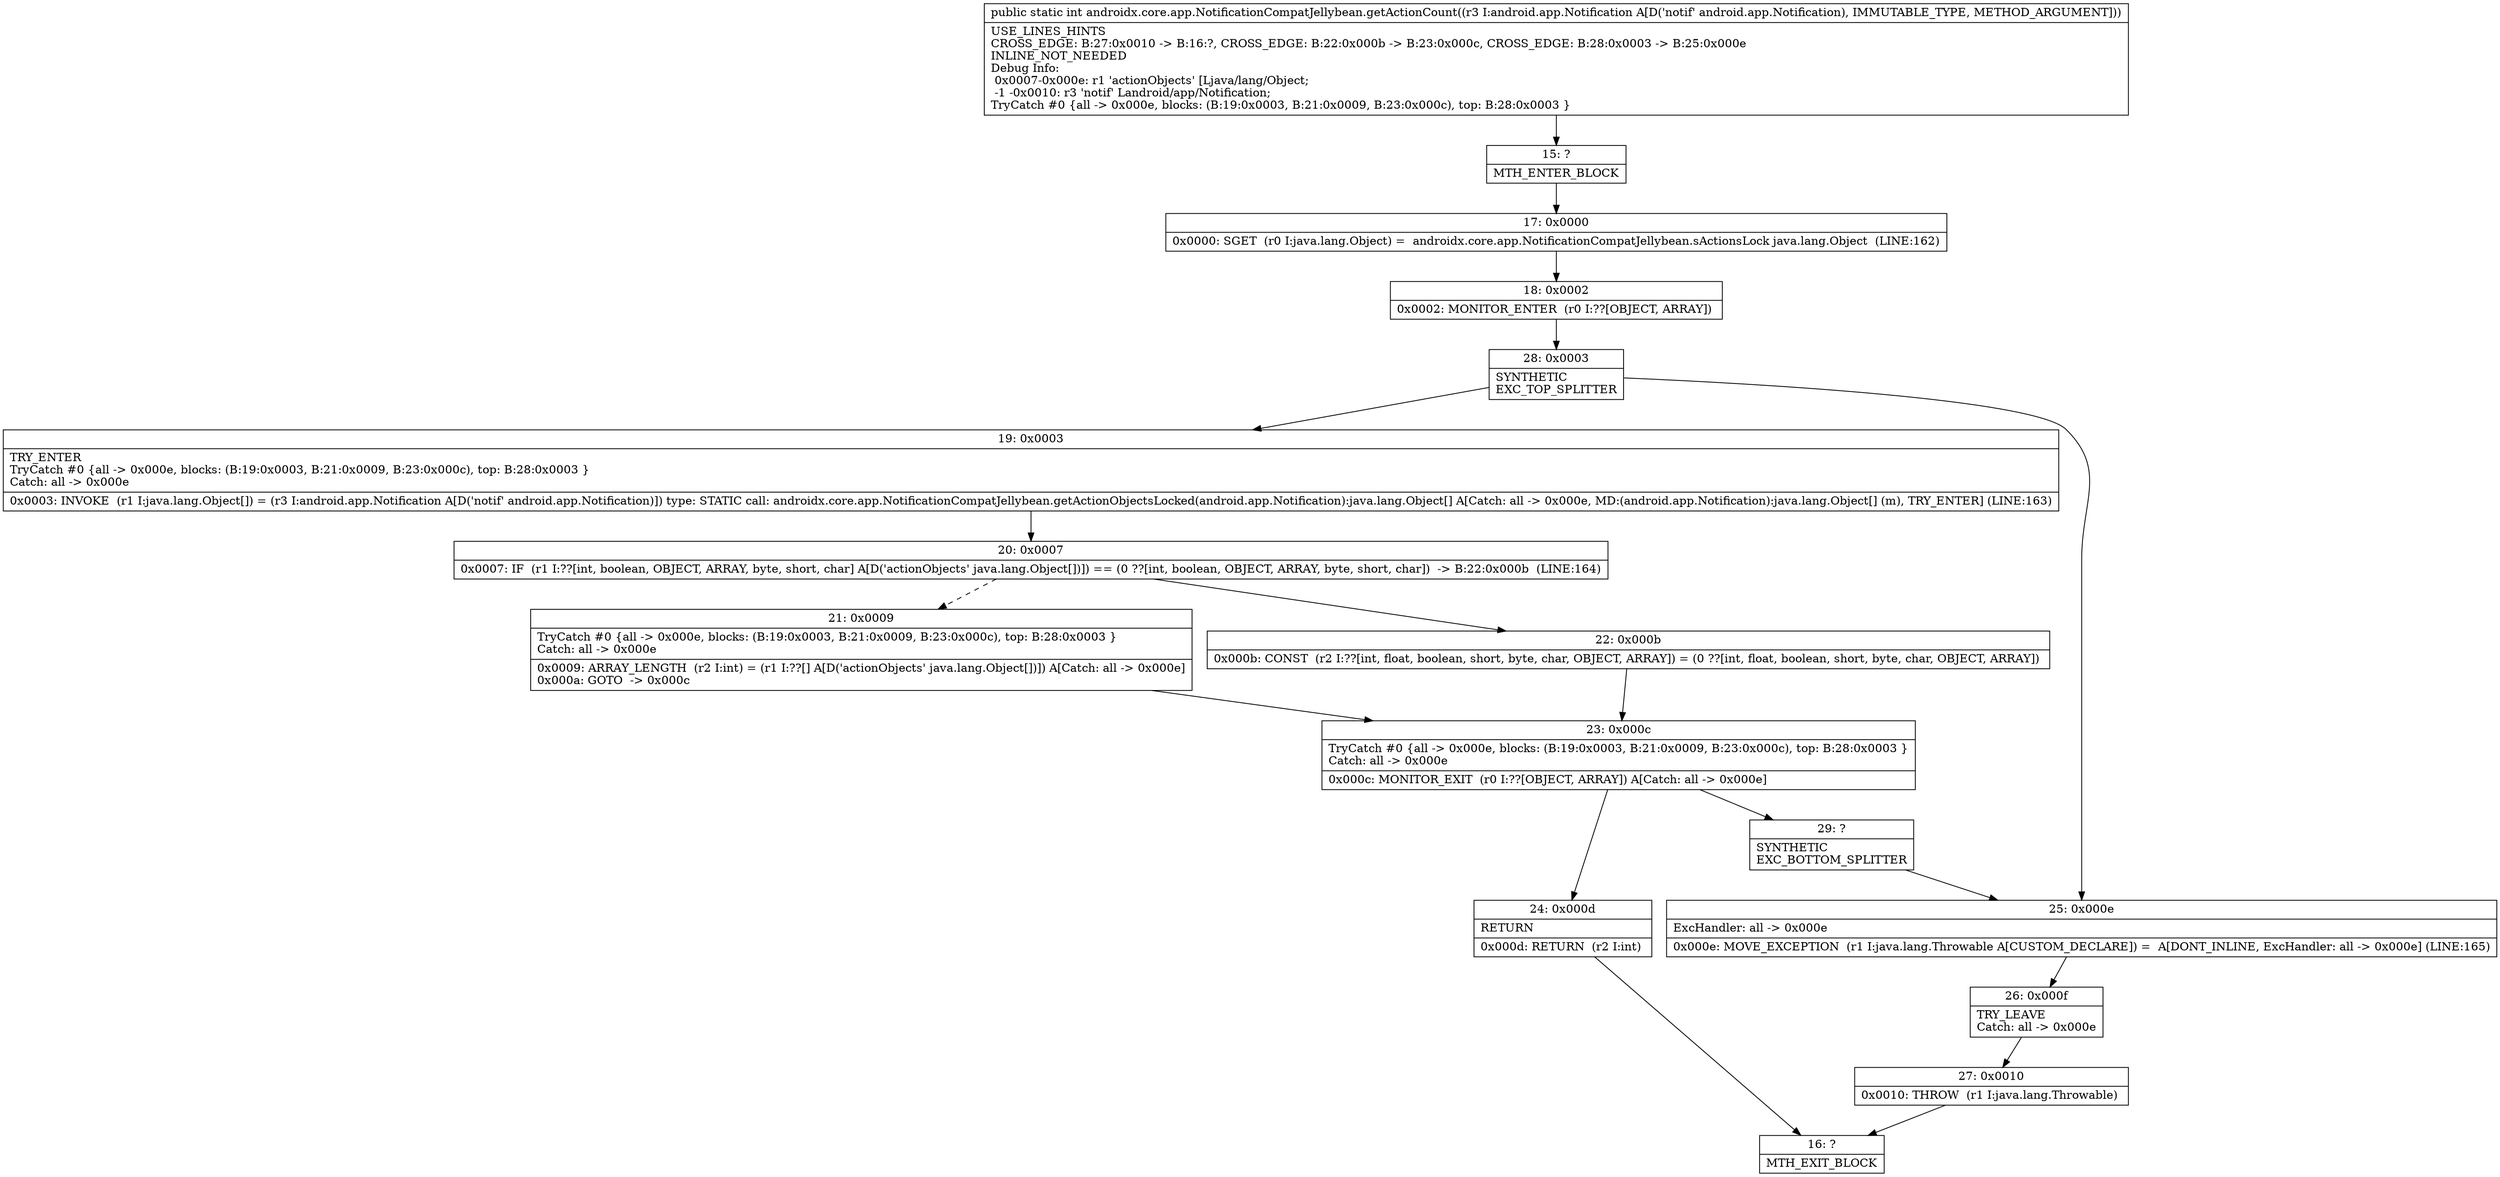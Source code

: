 digraph "CFG forandroidx.core.app.NotificationCompatJellybean.getActionCount(Landroid\/app\/Notification;)I" {
Node_15 [shape=record,label="{15\:\ ?|MTH_ENTER_BLOCK\l}"];
Node_17 [shape=record,label="{17\:\ 0x0000|0x0000: SGET  (r0 I:java.lang.Object) =  androidx.core.app.NotificationCompatJellybean.sActionsLock java.lang.Object  (LINE:162)\l}"];
Node_18 [shape=record,label="{18\:\ 0x0002|0x0002: MONITOR_ENTER  (r0 I:??[OBJECT, ARRAY]) \l}"];
Node_28 [shape=record,label="{28\:\ 0x0003|SYNTHETIC\lEXC_TOP_SPLITTER\l}"];
Node_19 [shape=record,label="{19\:\ 0x0003|TRY_ENTER\lTryCatch #0 \{all \-\> 0x000e, blocks: (B:19:0x0003, B:21:0x0009, B:23:0x000c), top: B:28:0x0003 \}\lCatch: all \-\> 0x000e\l|0x0003: INVOKE  (r1 I:java.lang.Object[]) = (r3 I:android.app.Notification A[D('notif' android.app.Notification)]) type: STATIC call: androidx.core.app.NotificationCompatJellybean.getActionObjectsLocked(android.app.Notification):java.lang.Object[] A[Catch: all \-\> 0x000e, MD:(android.app.Notification):java.lang.Object[] (m), TRY_ENTER] (LINE:163)\l}"];
Node_20 [shape=record,label="{20\:\ 0x0007|0x0007: IF  (r1 I:??[int, boolean, OBJECT, ARRAY, byte, short, char] A[D('actionObjects' java.lang.Object[])]) == (0 ??[int, boolean, OBJECT, ARRAY, byte, short, char])  \-\> B:22:0x000b  (LINE:164)\l}"];
Node_21 [shape=record,label="{21\:\ 0x0009|TryCatch #0 \{all \-\> 0x000e, blocks: (B:19:0x0003, B:21:0x0009, B:23:0x000c), top: B:28:0x0003 \}\lCatch: all \-\> 0x000e\l|0x0009: ARRAY_LENGTH  (r2 I:int) = (r1 I:??[] A[D('actionObjects' java.lang.Object[])]) A[Catch: all \-\> 0x000e]\l0x000a: GOTO  \-\> 0x000c \l}"];
Node_23 [shape=record,label="{23\:\ 0x000c|TryCatch #0 \{all \-\> 0x000e, blocks: (B:19:0x0003, B:21:0x0009, B:23:0x000c), top: B:28:0x0003 \}\lCatch: all \-\> 0x000e\l|0x000c: MONITOR_EXIT  (r0 I:??[OBJECT, ARRAY]) A[Catch: all \-\> 0x000e]\l}"];
Node_24 [shape=record,label="{24\:\ 0x000d|RETURN\l|0x000d: RETURN  (r2 I:int) \l}"];
Node_16 [shape=record,label="{16\:\ ?|MTH_EXIT_BLOCK\l}"];
Node_29 [shape=record,label="{29\:\ ?|SYNTHETIC\lEXC_BOTTOM_SPLITTER\l}"];
Node_22 [shape=record,label="{22\:\ 0x000b|0x000b: CONST  (r2 I:??[int, float, boolean, short, byte, char, OBJECT, ARRAY]) = (0 ??[int, float, boolean, short, byte, char, OBJECT, ARRAY]) \l}"];
Node_25 [shape=record,label="{25\:\ 0x000e|ExcHandler: all \-\> 0x000e\l|0x000e: MOVE_EXCEPTION  (r1 I:java.lang.Throwable A[CUSTOM_DECLARE]) =  A[DONT_INLINE, ExcHandler: all \-\> 0x000e] (LINE:165)\l}"];
Node_26 [shape=record,label="{26\:\ 0x000f|TRY_LEAVE\lCatch: all \-\> 0x000e\l}"];
Node_27 [shape=record,label="{27\:\ 0x0010|0x0010: THROW  (r1 I:java.lang.Throwable) \l}"];
MethodNode[shape=record,label="{public static int androidx.core.app.NotificationCompatJellybean.getActionCount((r3 I:android.app.Notification A[D('notif' android.app.Notification), IMMUTABLE_TYPE, METHOD_ARGUMENT]))  | USE_LINES_HINTS\lCROSS_EDGE: B:27:0x0010 \-\> B:16:?, CROSS_EDGE: B:22:0x000b \-\> B:23:0x000c, CROSS_EDGE: B:28:0x0003 \-\> B:25:0x000e\lINLINE_NOT_NEEDED\lDebug Info:\l  0x0007\-0x000e: r1 'actionObjects' [Ljava\/lang\/Object;\l  \-1 \-0x0010: r3 'notif' Landroid\/app\/Notification;\lTryCatch #0 \{all \-\> 0x000e, blocks: (B:19:0x0003, B:21:0x0009, B:23:0x000c), top: B:28:0x0003 \}\l}"];
MethodNode -> Node_15;Node_15 -> Node_17;
Node_17 -> Node_18;
Node_18 -> Node_28;
Node_28 -> Node_19;
Node_28 -> Node_25;
Node_19 -> Node_20;
Node_20 -> Node_21[style=dashed];
Node_20 -> Node_22;
Node_21 -> Node_23;
Node_23 -> Node_24;
Node_23 -> Node_29;
Node_24 -> Node_16;
Node_29 -> Node_25;
Node_22 -> Node_23;
Node_25 -> Node_26;
Node_26 -> Node_27;
Node_27 -> Node_16;
}

